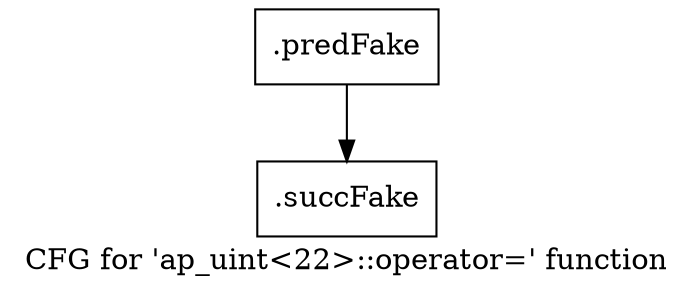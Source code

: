 digraph "CFG for 'ap_uint\<22\>::operator=' function" {
	label="CFG for 'ap_uint\<22\>::operator=' function";

	Node0x581ba10 [shape=record,filename="",linenumber="",label="{.predFake}"];
	Node0x581ba10 -> Node0x4f89070[ callList="" memoryops="" filename="/mnt/xilinx/Vitis_HLS/2021.2/include/ap_int.h" execusionnum="1"];
	Node0x4f89070 [shape=record,filename="/mnt/xilinx/Vitis_HLS/2021.2/include/ap_int.h",linenumber="341",label="{.succFake}"];
}
